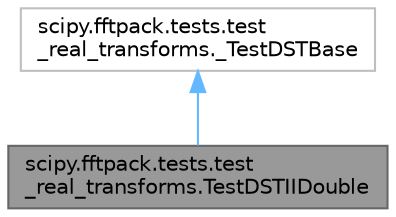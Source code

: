 digraph "scipy.fftpack.tests.test_real_transforms.TestDSTIIDouble"
{
 // LATEX_PDF_SIZE
  bgcolor="transparent";
  edge [fontname=Helvetica,fontsize=10,labelfontname=Helvetica,labelfontsize=10];
  node [fontname=Helvetica,fontsize=10,shape=box,height=0.2,width=0.4];
  Node1 [id="Node000001",label="scipy.fftpack.tests.test\l_real_transforms.TestDSTIIDouble",height=0.2,width=0.4,color="gray40", fillcolor="grey60", style="filled", fontcolor="black",tooltip=" "];
  Node2 -> Node1 [id="edge2_Node000001_Node000002",dir="back",color="steelblue1",style="solid",tooltip=" "];
  Node2 [id="Node000002",label="scipy.fftpack.tests.test\l_real_transforms._TestDSTBase",height=0.2,width=0.4,color="grey75", fillcolor="white", style="filled",URL="$d6/df6/classscipy_1_1fftpack_1_1tests_1_1test__real__transforms_1_1__TestDSTBase.html",tooltip=" "];
}
